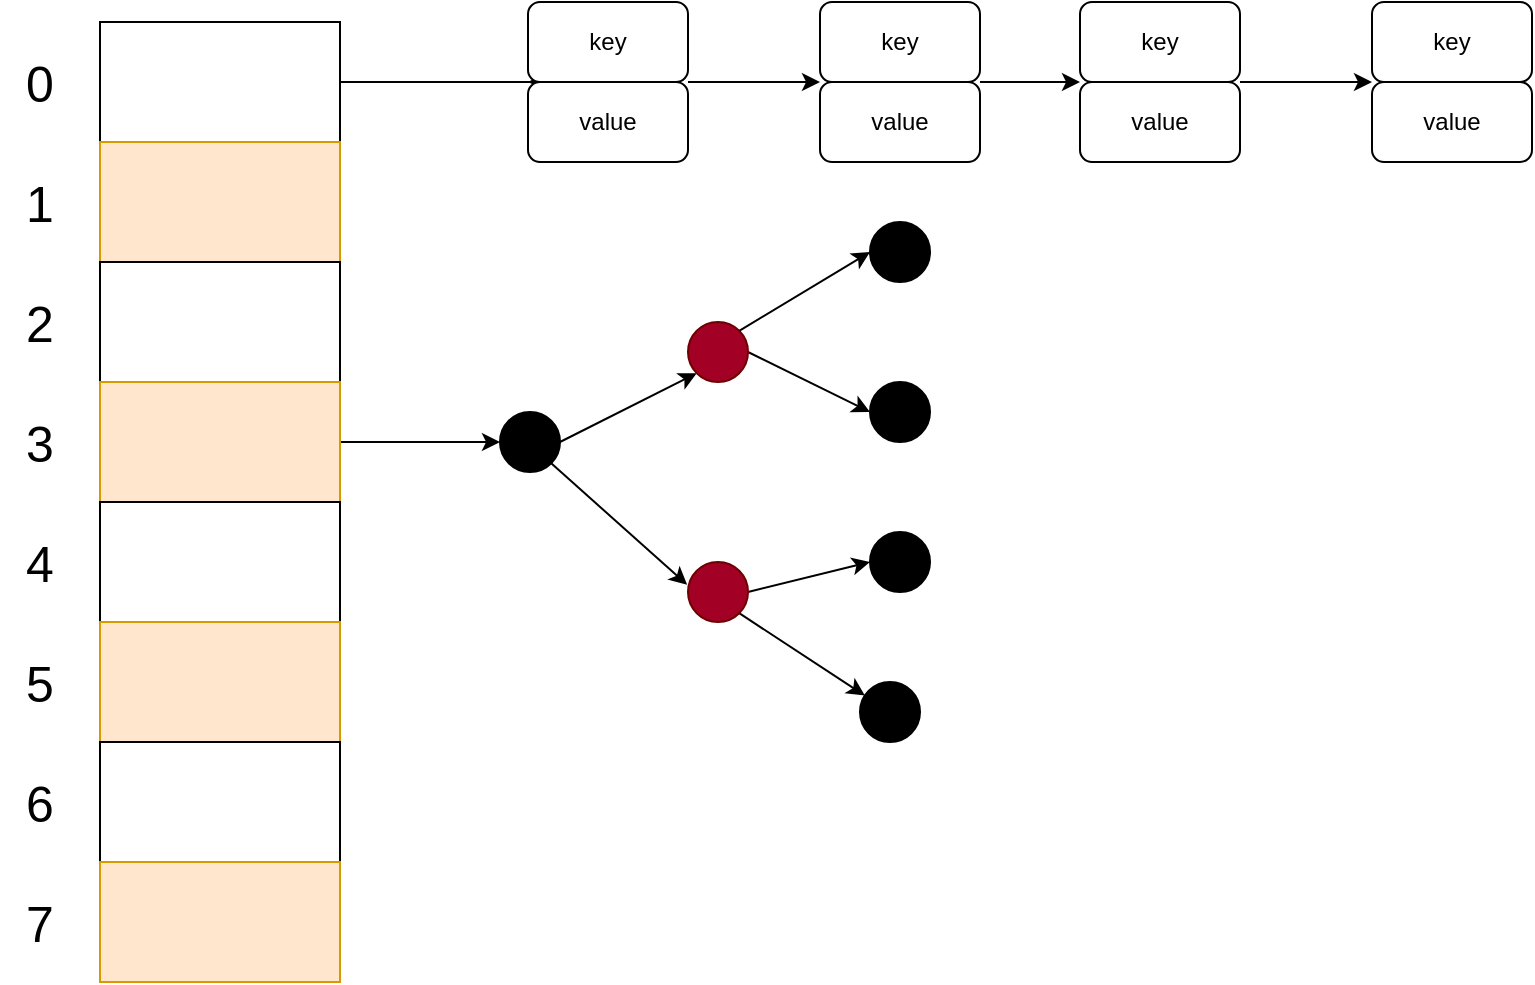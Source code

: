 <mxfile version="14.7.6" type="github"><diagram id="ywxY-Ig4-EvP7rDVA-rm" name="Page-1"><mxGraphModel dx="782" dy="402" grid="1" gridSize="10" guides="1" tooltips="1" connect="1" arrows="1" fold="1" page="1" pageScale="1" pageWidth="827" pageHeight="1169" math="0" shadow="0"><root><mxCell id="0"/><mxCell id="1" parent="0"/><mxCell id="tIu8l-E_hpnFyYvNlpKB-11" style="edgeStyle=orthogonalEdgeStyle;rounded=0;orthogonalLoop=1;jettySize=auto;html=1;exitX=1;exitY=0.5;exitDx=0;exitDy=0;entryX=0;entryY=0;entryDx=0;entryDy=0;" edge="1" parent="1" source="tIu8l-E_hpnFyYvNlpKB-1" target="tIu8l-E_hpnFyYvNlpKB-14"><mxGeometry relative="1" as="geometry"><mxPoint x="440" y="150.286" as="targetPoint"/><Array as="points"><mxPoint x="450" y="150"/><mxPoint x="450" y="150"/></Array></mxGeometry></mxCell><mxCell id="tIu8l-E_hpnFyYvNlpKB-1" value="" style="rounded=0;whiteSpace=wrap;html=1;" vertex="1" parent="1"><mxGeometry x="200" y="120" width="120" height="60" as="geometry"/></mxCell><mxCell id="tIu8l-E_hpnFyYvNlpKB-2" value="" style="rounded=0;whiteSpace=wrap;html=1;fillColor=#ffe6cc;strokeColor=#d79b00;" vertex="1" parent="1"><mxGeometry x="200" y="180" width="120" height="60" as="geometry"/></mxCell><mxCell id="tIu8l-E_hpnFyYvNlpKB-3" value="" style="rounded=0;whiteSpace=wrap;html=1;" vertex="1" parent="1"><mxGeometry x="200" y="240" width="120" height="60" as="geometry"/></mxCell><mxCell id="tIu8l-E_hpnFyYvNlpKB-48" style="edgeStyle=orthogonalEdgeStyle;rounded=0;orthogonalLoop=1;jettySize=auto;html=1;exitX=1;exitY=0.5;exitDx=0;exitDy=0;" edge="1" parent="1" source="tIu8l-E_hpnFyYvNlpKB-6" target="tIu8l-E_hpnFyYvNlpKB-49"><mxGeometry relative="1" as="geometry"><mxPoint x="390" y="330" as="targetPoint"/></mxGeometry></mxCell><mxCell id="tIu8l-E_hpnFyYvNlpKB-6" value="" style="rounded=0;whiteSpace=wrap;html=1;fillColor=#ffe6cc;strokeColor=#d79b00;" vertex="1" parent="1"><mxGeometry x="200" y="300" width="120" height="60" as="geometry"/></mxCell><mxCell id="tIu8l-E_hpnFyYvNlpKB-7" value="" style="rounded=0;whiteSpace=wrap;html=1;" vertex="1" parent="1"><mxGeometry x="200" y="360" width="120" height="60" as="geometry"/></mxCell><mxCell id="tIu8l-E_hpnFyYvNlpKB-8" value="" style="rounded=0;whiteSpace=wrap;html=1;fillColor=#ffe6cc;strokeColor=#d79b00;" vertex="1" parent="1"><mxGeometry x="200" y="420" width="120" height="60" as="geometry"/></mxCell><mxCell id="tIu8l-E_hpnFyYvNlpKB-9" value="" style="rounded=0;whiteSpace=wrap;html=1;" vertex="1" parent="1"><mxGeometry x="200" y="480" width="120" height="60" as="geometry"/></mxCell><mxCell id="tIu8l-E_hpnFyYvNlpKB-10" value="" style="rounded=0;whiteSpace=wrap;html=1;fillColor=#ffe6cc;strokeColor=#d79b00;" vertex="1" parent="1"><mxGeometry x="200" y="540" width="120" height="60" as="geometry"/></mxCell><mxCell id="tIu8l-E_hpnFyYvNlpKB-15" value="" style="group" vertex="1" connectable="0" parent="1"><mxGeometry x="414" y="110" width="80" height="80" as="geometry"/></mxCell><mxCell id="tIu8l-E_hpnFyYvNlpKB-13" value="key" style="rounded=1;whiteSpace=wrap;html=1;" vertex="1" parent="tIu8l-E_hpnFyYvNlpKB-15"><mxGeometry width="80" height="40" as="geometry"/></mxCell><mxCell id="tIu8l-E_hpnFyYvNlpKB-14" value="value" style="rounded=1;whiteSpace=wrap;html=1;" vertex="1" parent="tIu8l-E_hpnFyYvNlpKB-15"><mxGeometry y="40" width="80" height="40" as="geometry"/></mxCell><mxCell id="tIu8l-E_hpnFyYvNlpKB-16" value="" style="group" vertex="1" connectable="0" parent="1"><mxGeometry x="560" y="110" width="80" height="80" as="geometry"/></mxCell><mxCell id="tIu8l-E_hpnFyYvNlpKB-17" value="key" style="rounded=1;whiteSpace=wrap;html=1;" vertex="1" parent="tIu8l-E_hpnFyYvNlpKB-16"><mxGeometry width="80" height="40" as="geometry"/></mxCell><mxCell id="tIu8l-E_hpnFyYvNlpKB-18" value="value" style="rounded=1;whiteSpace=wrap;html=1;" vertex="1" parent="tIu8l-E_hpnFyYvNlpKB-16"><mxGeometry y="40" width="80" height="40" as="geometry"/></mxCell><mxCell id="tIu8l-E_hpnFyYvNlpKB-21" value="" style="group" vertex="1" connectable="0" parent="1"><mxGeometry x="690" y="110" width="80" height="80" as="geometry"/></mxCell><mxCell id="tIu8l-E_hpnFyYvNlpKB-22" value="key" style="rounded=1;whiteSpace=wrap;html=1;" vertex="1" parent="tIu8l-E_hpnFyYvNlpKB-21"><mxGeometry width="80" height="40" as="geometry"/></mxCell><mxCell id="tIu8l-E_hpnFyYvNlpKB-23" value="value" style="rounded=1;whiteSpace=wrap;html=1;" vertex="1" parent="tIu8l-E_hpnFyYvNlpKB-21"><mxGeometry y="40" width="80" height="40" as="geometry"/></mxCell><mxCell id="tIu8l-E_hpnFyYvNlpKB-24" value="" style="group" vertex="1" connectable="0" parent="1"><mxGeometry x="836" y="110" width="80" height="80" as="geometry"/></mxCell><mxCell id="tIu8l-E_hpnFyYvNlpKB-25" value="key" style="rounded=1;whiteSpace=wrap;html=1;" vertex="1" parent="tIu8l-E_hpnFyYvNlpKB-24"><mxGeometry width="80" height="40" as="geometry"/></mxCell><mxCell id="tIu8l-E_hpnFyYvNlpKB-26" value="value" style="rounded=1;whiteSpace=wrap;html=1;" vertex="1" parent="tIu8l-E_hpnFyYvNlpKB-24"><mxGeometry y="40" width="80" height="40" as="geometry"/></mxCell><mxCell id="tIu8l-E_hpnFyYvNlpKB-29" style="edgeStyle=orthogonalEdgeStyle;rounded=0;orthogonalLoop=1;jettySize=auto;html=1;exitX=1;exitY=0;exitDx=0;exitDy=0;entryX=0;entryY=0;entryDx=0;entryDy=0;" edge="1" parent="1" source="tIu8l-E_hpnFyYvNlpKB-18" target="tIu8l-E_hpnFyYvNlpKB-23"><mxGeometry relative="1" as="geometry"><Array as="points"><mxPoint x="660" y="150"/><mxPoint x="660" y="150"/></Array></mxGeometry></mxCell><mxCell id="tIu8l-E_hpnFyYvNlpKB-30" style="edgeStyle=orthogonalEdgeStyle;rounded=0;orthogonalLoop=1;jettySize=auto;html=1;exitX=1;exitY=0;exitDx=0;exitDy=0;entryX=0;entryY=0;entryDx=0;entryDy=0;" edge="1" parent="1" source="tIu8l-E_hpnFyYvNlpKB-23" target="tIu8l-E_hpnFyYvNlpKB-26"><mxGeometry relative="1" as="geometry"><Array as="points"><mxPoint x="800" y="150"/><mxPoint x="800" y="150"/></Array></mxGeometry></mxCell><mxCell id="tIu8l-E_hpnFyYvNlpKB-31" style="edgeStyle=orthogonalEdgeStyle;rounded=0;orthogonalLoop=1;jettySize=auto;html=1;exitX=1;exitY=1;exitDx=0;exitDy=0;entryX=0;entryY=0;entryDx=0;entryDy=0;" edge="1" parent="1" source="tIu8l-E_hpnFyYvNlpKB-13" target="tIu8l-E_hpnFyYvNlpKB-18"><mxGeometry relative="1" as="geometry"><Array as="points"><mxPoint x="540" y="150"/><mxPoint x="540" y="150"/></Array></mxGeometry></mxCell><mxCell id="tIu8l-E_hpnFyYvNlpKB-50" style="rounded=0;orthogonalLoop=1;jettySize=auto;html=1;exitX=1;exitY=0.5;exitDx=0;exitDy=0;entryX=0;entryY=1;entryDx=0;entryDy=0;" edge="1" parent="1" source="tIu8l-E_hpnFyYvNlpKB-49" target="tIu8l-E_hpnFyYvNlpKB-51"><mxGeometry relative="1" as="geometry"><mxPoint x="510" y="280" as="targetPoint"/></mxGeometry></mxCell><mxCell id="tIu8l-E_hpnFyYvNlpKB-56" style="edgeStyle=none;rounded=0;orthogonalLoop=1;jettySize=auto;html=1;exitX=1;exitY=1;exitDx=0;exitDy=0;entryX=-0.014;entryY=0.381;entryDx=0;entryDy=0;entryPerimeter=0;" edge="1" parent="1" source="tIu8l-E_hpnFyYvNlpKB-49" target="tIu8l-E_hpnFyYvNlpKB-54"><mxGeometry relative="1" as="geometry"/></mxCell><mxCell id="tIu8l-E_hpnFyYvNlpKB-49" value="" style="ellipse;whiteSpace=wrap;html=1;aspect=fixed;fillColor=#000000;" vertex="1" parent="1"><mxGeometry x="400" y="315" width="30" height="30" as="geometry"/></mxCell><mxCell id="tIu8l-E_hpnFyYvNlpKB-61" style="edgeStyle=none;rounded=0;orthogonalLoop=1;jettySize=auto;html=1;exitX=1;exitY=0;exitDx=0;exitDy=0;entryX=0;entryY=0.5;entryDx=0;entryDy=0;" edge="1" parent="1" source="tIu8l-E_hpnFyYvNlpKB-51" target="tIu8l-E_hpnFyYvNlpKB-57"><mxGeometry relative="1" as="geometry"/></mxCell><mxCell id="tIu8l-E_hpnFyYvNlpKB-62" style="edgeStyle=none;rounded=0;orthogonalLoop=1;jettySize=auto;html=1;exitX=1;exitY=0.5;exitDx=0;exitDy=0;entryX=0;entryY=0.5;entryDx=0;entryDy=0;" edge="1" parent="1" source="tIu8l-E_hpnFyYvNlpKB-51" target="tIu8l-E_hpnFyYvNlpKB-58"><mxGeometry relative="1" as="geometry"/></mxCell><mxCell id="tIu8l-E_hpnFyYvNlpKB-51" value="" style="ellipse;whiteSpace=wrap;html=1;aspect=fixed;fillColor=#a20025;strokeColor=#6F0000;fontColor=#ffffff;" vertex="1" parent="1"><mxGeometry x="494" y="270" width="30" height="30" as="geometry"/></mxCell><mxCell id="tIu8l-E_hpnFyYvNlpKB-63" style="edgeStyle=none;rounded=0;orthogonalLoop=1;jettySize=auto;html=1;exitX=1;exitY=0.5;exitDx=0;exitDy=0;entryX=0;entryY=0.5;entryDx=0;entryDy=0;" edge="1" parent="1" source="tIu8l-E_hpnFyYvNlpKB-54" target="tIu8l-E_hpnFyYvNlpKB-60"><mxGeometry relative="1" as="geometry"/></mxCell><mxCell id="tIu8l-E_hpnFyYvNlpKB-64" style="edgeStyle=none;rounded=0;orthogonalLoop=1;jettySize=auto;html=1;exitX=1;exitY=1;exitDx=0;exitDy=0;" edge="1" parent="1" source="tIu8l-E_hpnFyYvNlpKB-54" target="tIu8l-E_hpnFyYvNlpKB-59"><mxGeometry relative="1" as="geometry"/></mxCell><mxCell id="tIu8l-E_hpnFyYvNlpKB-54" value="" style="ellipse;whiteSpace=wrap;html=1;aspect=fixed;fillColor=#a20025;strokeColor=#6F0000;fontColor=#ffffff;" vertex="1" parent="1"><mxGeometry x="494" y="390" width="30" height="30" as="geometry"/></mxCell><mxCell id="tIu8l-E_hpnFyYvNlpKB-57" value="" style="ellipse;whiteSpace=wrap;html=1;aspect=fixed;fontColor=#ffffff;fillColor=#000000;" vertex="1" parent="1"><mxGeometry x="585" y="220" width="30" height="30" as="geometry"/></mxCell><mxCell id="tIu8l-E_hpnFyYvNlpKB-58" value="" style="ellipse;whiteSpace=wrap;html=1;aspect=fixed;fontColor=#ffffff;fillColor=#000000;" vertex="1" parent="1"><mxGeometry x="585" y="300" width="30" height="30" as="geometry"/></mxCell><mxCell id="tIu8l-E_hpnFyYvNlpKB-59" value="" style="ellipse;whiteSpace=wrap;html=1;aspect=fixed;fontColor=#ffffff;fillColor=#000000;" vertex="1" parent="1"><mxGeometry x="580" y="450" width="30" height="30" as="geometry"/></mxCell><mxCell id="tIu8l-E_hpnFyYvNlpKB-60" value="" style="ellipse;whiteSpace=wrap;html=1;aspect=fixed;fontColor=#ffffff;fillColor=#000000;" vertex="1" parent="1"><mxGeometry x="585" y="375" width="30" height="30" as="geometry"/></mxCell><mxCell id="tIu8l-E_hpnFyYvNlpKB-65" value="&lt;font style=&quot;font-size: 25px&quot;&gt;0&lt;/font&gt;" style="text;html=1;strokeColor=none;fillColor=none;align=center;verticalAlign=middle;whiteSpace=wrap;rounded=0;" vertex="1" parent="1"><mxGeometry x="150" y="140" width="40" height="20" as="geometry"/></mxCell><mxCell id="tIu8l-E_hpnFyYvNlpKB-66" value="&lt;font style=&quot;font-size: 25px&quot;&gt;1&lt;/font&gt;" style="text;html=1;strokeColor=none;fillColor=none;align=center;verticalAlign=middle;whiteSpace=wrap;rounded=0;" vertex="1" parent="1"><mxGeometry x="150" y="200" width="40" height="20" as="geometry"/></mxCell><mxCell id="tIu8l-E_hpnFyYvNlpKB-67" value="&lt;font style=&quot;font-size: 25px&quot;&gt;2&lt;/font&gt;" style="text;html=1;strokeColor=none;fillColor=none;align=center;verticalAlign=middle;whiteSpace=wrap;rounded=0;" vertex="1" parent="1"><mxGeometry x="150" y="260" width="40" height="20" as="geometry"/></mxCell><mxCell id="tIu8l-E_hpnFyYvNlpKB-68" value="&lt;font style=&quot;font-size: 25px&quot;&gt;3&lt;/font&gt;" style="text;html=1;strokeColor=none;fillColor=none;align=center;verticalAlign=middle;whiteSpace=wrap;rounded=0;" vertex="1" parent="1"><mxGeometry x="150" y="320" width="40" height="20" as="geometry"/></mxCell><mxCell id="tIu8l-E_hpnFyYvNlpKB-69" value="&lt;font style=&quot;font-size: 25px&quot;&gt;4&lt;/font&gt;" style="text;html=1;strokeColor=none;fillColor=none;align=center;verticalAlign=middle;whiteSpace=wrap;rounded=0;" vertex="1" parent="1"><mxGeometry x="150" y="380" width="40" height="20" as="geometry"/></mxCell><mxCell id="tIu8l-E_hpnFyYvNlpKB-70" value="&lt;font style=&quot;font-size: 25px&quot;&gt;5&lt;/font&gt;" style="text;html=1;strokeColor=none;fillColor=none;align=center;verticalAlign=middle;whiteSpace=wrap;rounded=0;" vertex="1" parent="1"><mxGeometry x="150" y="440" width="40" height="20" as="geometry"/></mxCell><mxCell id="tIu8l-E_hpnFyYvNlpKB-71" value="&lt;font style=&quot;font-size: 25px&quot;&gt;6&lt;/font&gt;" style="text;html=1;strokeColor=none;fillColor=none;align=center;verticalAlign=middle;whiteSpace=wrap;rounded=0;" vertex="1" parent="1"><mxGeometry x="150" y="500" width="40" height="20" as="geometry"/></mxCell><mxCell id="tIu8l-E_hpnFyYvNlpKB-72" value="&lt;font style=&quot;font-size: 25px&quot;&gt;7&lt;/font&gt;" style="text;html=1;strokeColor=none;fillColor=none;align=center;verticalAlign=middle;whiteSpace=wrap;rounded=0;" vertex="1" parent="1"><mxGeometry x="150" y="560" width="40" height="20" as="geometry"/></mxCell></root></mxGraphModel></diagram></mxfile>